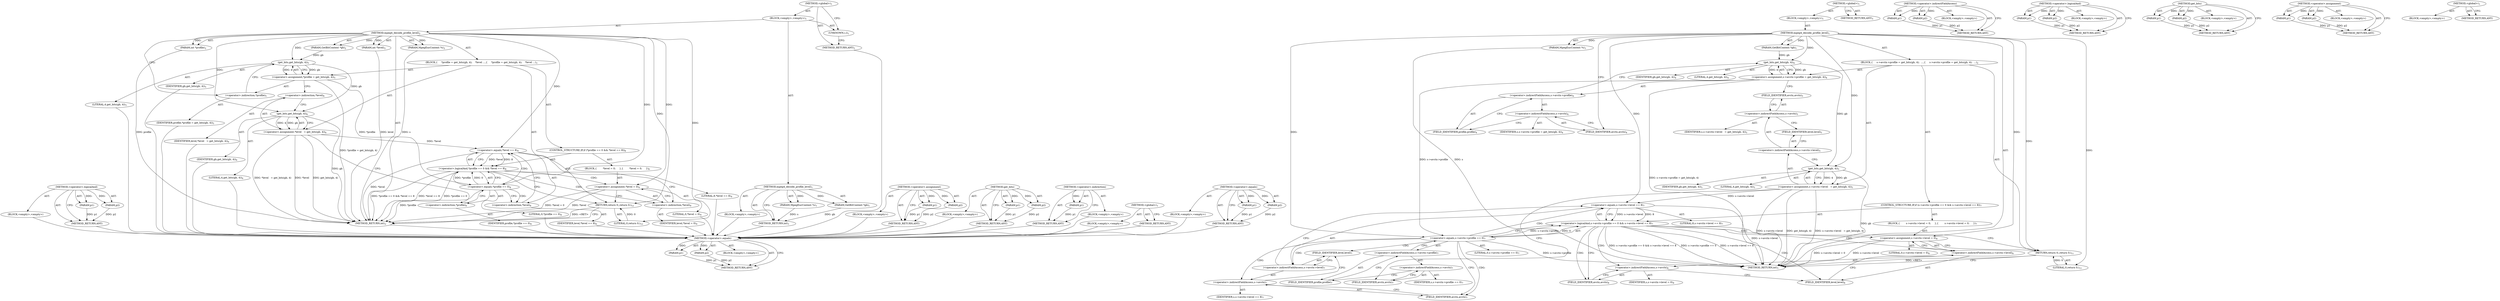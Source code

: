 digraph "&lt;operator&gt;.equals" {
vulnerable_97 [label=<(METHOD,&lt;operator&gt;.equals)>];
vulnerable_98 [label=<(PARAM,p1)>];
vulnerable_99 [label=<(PARAM,p2)>];
vulnerable_100 [label=<(BLOCK,&lt;empty&gt;,&lt;empty&gt;)>];
vulnerable_101 [label=<(METHOD_RETURN,ANY)>];
vulnerable_6 [label=<(METHOD,&lt;global&gt;)<SUB>1</SUB>>];
vulnerable_7 [label=<(BLOCK,&lt;empty&gt;,&lt;empty&gt;)<SUB>1</SUB>>];
vulnerable_8 [label=<(METHOD,mpeg4_decode_profile_level)<SUB>1</SUB>>];
vulnerable_9 [label=<(PARAM,MpegEncContext *s)<SUB>1</SUB>>];
vulnerable_10 [label=<(PARAM,GetBitContext *gb)<SUB>1</SUB>>];
vulnerable_11 [label=<(BLOCK,{
 
    s-&gt;avctx-&gt;profile = get_bits(gb, 4);
  ...,{
 
    s-&gt;avctx-&gt;profile = get_bits(gb, 4);
  ...)<SUB>2</SUB>>];
vulnerable_12 [label=<(&lt;operator&gt;.assignment,s-&gt;avctx-&gt;profile = get_bits(gb, 4))<SUB>4</SUB>>];
vulnerable_13 [label=<(&lt;operator&gt;.indirectFieldAccess,s-&gt;avctx-&gt;profile)<SUB>4</SUB>>];
vulnerable_14 [label=<(&lt;operator&gt;.indirectFieldAccess,s-&gt;avctx)<SUB>4</SUB>>];
vulnerable_15 [label=<(IDENTIFIER,s,s-&gt;avctx-&gt;profile = get_bits(gb, 4))<SUB>4</SUB>>];
vulnerable_16 [label=<(FIELD_IDENTIFIER,avctx,avctx)<SUB>4</SUB>>];
vulnerable_17 [label=<(FIELD_IDENTIFIER,profile,profile)<SUB>4</SUB>>];
vulnerable_18 [label=<(get_bits,get_bits(gb, 4))<SUB>4</SUB>>];
vulnerable_19 [label=<(IDENTIFIER,gb,get_bits(gb, 4))<SUB>4</SUB>>];
vulnerable_20 [label=<(LITERAL,4,get_bits(gb, 4))<SUB>4</SUB>>];
vulnerable_21 [label=<(&lt;operator&gt;.assignment,s-&gt;avctx-&gt;level   = get_bits(gb, 4))<SUB>5</SUB>>];
vulnerable_22 [label=<(&lt;operator&gt;.indirectFieldAccess,s-&gt;avctx-&gt;level)<SUB>5</SUB>>];
vulnerable_23 [label=<(&lt;operator&gt;.indirectFieldAccess,s-&gt;avctx)<SUB>5</SUB>>];
vulnerable_24 [label=<(IDENTIFIER,s,s-&gt;avctx-&gt;level   = get_bits(gb, 4))<SUB>5</SUB>>];
vulnerable_25 [label=<(FIELD_IDENTIFIER,avctx,avctx)<SUB>5</SUB>>];
vulnerable_26 [label=<(FIELD_IDENTIFIER,level,level)<SUB>5</SUB>>];
vulnerable_27 [label=<(get_bits,get_bits(gb, 4))<SUB>5</SUB>>];
vulnerable_28 [label=<(IDENTIFIER,gb,get_bits(gb, 4))<SUB>5</SUB>>];
vulnerable_29 [label=<(LITERAL,4,get_bits(gb, 4))<SUB>5</SUB>>];
vulnerable_30 [label=<(CONTROL_STRUCTURE,IF,if (s-&gt;avctx-&gt;profile == 0 &amp;&amp; s-&gt;avctx-&gt;level == 8))<SUB>7</SUB>>];
vulnerable_31 [label=<(&lt;operator&gt;.logicalAnd,s-&gt;avctx-&gt;profile == 0 &amp;&amp; s-&gt;avctx-&gt;level == 8)<SUB>7</SUB>>];
vulnerable_32 [label=<(&lt;operator&gt;.equals,s-&gt;avctx-&gt;profile == 0)<SUB>7</SUB>>];
vulnerable_33 [label=<(&lt;operator&gt;.indirectFieldAccess,s-&gt;avctx-&gt;profile)<SUB>7</SUB>>];
vulnerable_34 [label=<(&lt;operator&gt;.indirectFieldAccess,s-&gt;avctx)<SUB>7</SUB>>];
vulnerable_35 [label=<(IDENTIFIER,s,s-&gt;avctx-&gt;profile == 0)<SUB>7</SUB>>];
vulnerable_36 [label=<(FIELD_IDENTIFIER,avctx,avctx)<SUB>7</SUB>>];
vulnerable_37 [label=<(FIELD_IDENTIFIER,profile,profile)<SUB>7</SUB>>];
vulnerable_38 [label=<(LITERAL,0,s-&gt;avctx-&gt;profile == 0)<SUB>7</SUB>>];
vulnerable_39 [label=<(&lt;operator&gt;.equals,s-&gt;avctx-&gt;level == 8)<SUB>7</SUB>>];
vulnerable_40 [label=<(&lt;operator&gt;.indirectFieldAccess,s-&gt;avctx-&gt;level)<SUB>7</SUB>>];
vulnerable_41 [label=<(&lt;operator&gt;.indirectFieldAccess,s-&gt;avctx)<SUB>7</SUB>>];
vulnerable_42 [label=<(IDENTIFIER,s,s-&gt;avctx-&gt;level == 8)<SUB>7</SUB>>];
vulnerable_43 [label=<(FIELD_IDENTIFIER,avctx,avctx)<SUB>7</SUB>>];
vulnerable_44 [label=<(FIELD_IDENTIFIER,level,level)<SUB>7</SUB>>];
vulnerable_45 [label=<(LITERAL,8,s-&gt;avctx-&gt;level == 8)<SUB>7</SUB>>];
vulnerable_46 [label=<(BLOCK,{
        s-&gt;avctx-&gt;level = 0;
     },{
        s-&gt;avctx-&gt;level = 0;
     })<SUB>7</SUB>>];
vulnerable_47 [label=<(&lt;operator&gt;.assignment,s-&gt;avctx-&gt;level = 0)<SUB>8</SUB>>];
vulnerable_48 [label=<(&lt;operator&gt;.indirectFieldAccess,s-&gt;avctx-&gt;level)<SUB>8</SUB>>];
vulnerable_49 [label=<(&lt;operator&gt;.indirectFieldAccess,s-&gt;avctx)<SUB>8</SUB>>];
vulnerable_50 [label=<(IDENTIFIER,s,s-&gt;avctx-&gt;level = 0)<SUB>8</SUB>>];
vulnerable_51 [label=<(FIELD_IDENTIFIER,avctx,avctx)<SUB>8</SUB>>];
vulnerable_52 [label=<(FIELD_IDENTIFIER,level,level)<SUB>8</SUB>>];
vulnerable_53 [label=<(LITERAL,0,s-&gt;avctx-&gt;level = 0)<SUB>8</SUB>>];
vulnerable_54 [label=<(RETURN,return 0;,return 0;)<SUB>11</SUB>>];
vulnerable_55 [label=<(LITERAL,0,return 0;)<SUB>11</SUB>>];
vulnerable_56 [label=<(METHOD_RETURN,int)<SUB>1</SUB>>];
vulnerable_58 [label=<(METHOD_RETURN,ANY)<SUB>1</SUB>>];
vulnerable_82 [label=<(METHOD,&lt;operator&gt;.indirectFieldAccess)>];
vulnerable_83 [label=<(PARAM,p1)>];
vulnerable_84 [label=<(PARAM,p2)>];
vulnerable_85 [label=<(BLOCK,&lt;empty&gt;,&lt;empty&gt;)>];
vulnerable_86 [label=<(METHOD_RETURN,ANY)>];
vulnerable_92 [label=<(METHOD,&lt;operator&gt;.logicalAnd)>];
vulnerable_93 [label=<(PARAM,p1)>];
vulnerable_94 [label=<(PARAM,p2)>];
vulnerable_95 [label=<(BLOCK,&lt;empty&gt;,&lt;empty&gt;)>];
vulnerable_96 [label=<(METHOD_RETURN,ANY)>];
vulnerable_87 [label=<(METHOD,get_bits)>];
vulnerable_88 [label=<(PARAM,p1)>];
vulnerable_89 [label=<(PARAM,p2)>];
vulnerable_90 [label=<(BLOCK,&lt;empty&gt;,&lt;empty&gt;)>];
vulnerable_91 [label=<(METHOD_RETURN,ANY)>];
vulnerable_77 [label=<(METHOD,&lt;operator&gt;.assignment)>];
vulnerable_78 [label=<(PARAM,p1)>];
vulnerable_79 [label=<(PARAM,p2)>];
vulnerable_80 [label=<(BLOCK,&lt;empty&gt;,&lt;empty&gt;)>];
vulnerable_81 [label=<(METHOD_RETURN,ANY)>];
vulnerable_71 [label=<(METHOD,&lt;global&gt;)<SUB>1</SUB>>];
vulnerable_72 [label=<(BLOCK,&lt;empty&gt;,&lt;empty&gt;)>];
vulnerable_73 [label=<(METHOD_RETURN,ANY)>];
fixed_87 [label=<(METHOD,&lt;operator&gt;.logicalAnd)>];
fixed_88 [label=<(PARAM,p1)>];
fixed_89 [label=<(PARAM,p2)>];
fixed_90 [label=<(BLOCK,&lt;empty&gt;,&lt;empty&gt;)>];
fixed_91 [label=<(METHOD_RETURN,ANY)>];
fixed_6 [label=<(METHOD,&lt;global&gt;)<SUB>1</SUB>>];
fixed_7 [label=<(BLOCK,&lt;empty&gt;,&lt;empty&gt;)<SUB>1</SUB>>];
fixed_8 [label=<(METHOD,mpeg4_decode_profile_level)<SUB>1</SUB>>];
fixed_9 [label=<(PARAM,MpegEncContext *s)<SUB>1</SUB>>];
fixed_10 [label=<(PARAM,GetBitContext *gb)<SUB>1</SUB>>];
fixed_11 [label=<(BLOCK,&lt;empty&gt;,&lt;empty&gt;)>];
fixed_12 [label=<(METHOD_RETURN,int)<SUB>1</SUB>>];
fixed_14 [label=<(UNKNOWN,),))<SUB>1</SUB>>];
fixed_15 [label=<(METHOD,mpeg4_decode_profile_level)<SUB>2</SUB>>];
fixed_16 [label=<(PARAM,MpegEncContext *s)<SUB>2</SUB>>];
fixed_17 [label=<(PARAM,GetBitContext *gb)<SUB>2</SUB>>];
fixed_18 [label=<(PARAM,int *profile)<SUB>2</SUB>>];
fixed_19 [label=<(PARAM,int *level)<SUB>2</SUB>>];
fixed_20 [label=<(BLOCK,{
 
    *profile = get_bits(gb, 4);
    *level ...,{
 
    *profile = get_bits(gb, 4);
    *level ...)<SUB>3</SUB>>];
fixed_21 [label=<(&lt;operator&gt;.assignment,*profile = get_bits(gb, 4))<SUB>5</SUB>>];
fixed_22 [label=<(&lt;operator&gt;.indirection,*profile)<SUB>5</SUB>>];
fixed_23 [label=<(IDENTIFIER,profile,*profile = get_bits(gb, 4))<SUB>5</SUB>>];
fixed_24 [label=<(get_bits,get_bits(gb, 4))<SUB>5</SUB>>];
fixed_25 [label=<(IDENTIFIER,gb,get_bits(gb, 4))<SUB>5</SUB>>];
fixed_26 [label=<(LITERAL,4,get_bits(gb, 4))<SUB>5</SUB>>];
fixed_27 [label=<(&lt;operator&gt;.assignment,*level   = get_bits(gb, 4))<SUB>6</SUB>>];
fixed_28 [label=<(&lt;operator&gt;.indirection,*level)<SUB>6</SUB>>];
fixed_29 [label=<(IDENTIFIER,level,*level   = get_bits(gb, 4))<SUB>6</SUB>>];
fixed_30 [label=<(get_bits,get_bits(gb, 4))<SUB>6</SUB>>];
fixed_31 [label=<(IDENTIFIER,gb,get_bits(gb, 4))<SUB>6</SUB>>];
fixed_32 [label=<(LITERAL,4,get_bits(gb, 4))<SUB>6</SUB>>];
fixed_33 [label=<(CONTROL_STRUCTURE,IF,if (*profile == 0 &amp;&amp; *level == 8))<SUB>8</SUB>>];
fixed_34 [label=<(&lt;operator&gt;.logicalAnd,*profile == 0 &amp;&amp; *level == 8)<SUB>8</SUB>>];
fixed_35 [label=<(&lt;operator&gt;.equals,*profile == 0)<SUB>8</SUB>>];
fixed_36 [label=<(&lt;operator&gt;.indirection,*profile)<SUB>8</SUB>>];
fixed_37 [label=<(IDENTIFIER,profile,*profile == 0)<SUB>8</SUB>>];
fixed_38 [label=<(LITERAL,0,*profile == 0)<SUB>8</SUB>>];
fixed_39 [label=<(&lt;operator&gt;.equals,*level == 8)<SUB>8</SUB>>];
fixed_40 [label=<(&lt;operator&gt;.indirection,*level)<SUB>8</SUB>>];
fixed_41 [label=<(IDENTIFIER,level,*level == 8)<SUB>8</SUB>>];
fixed_42 [label=<(LITERAL,8,*level == 8)<SUB>8</SUB>>];
fixed_43 [label=<(BLOCK,{
        *level = 0;
     },{
        *level = 0;
     })<SUB>8</SUB>>];
fixed_44 [label=<(&lt;operator&gt;.assignment,*level = 0)<SUB>9</SUB>>];
fixed_45 [label=<(&lt;operator&gt;.indirection,*level)<SUB>9</SUB>>];
fixed_46 [label=<(IDENTIFIER,level,*level = 0)<SUB>9</SUB>>];
fixed_47 [label=<(LITERAL,0,*level = 0)<SUB>9</SUB>>];
fixed_48 [label=<(RETURN,return 0;,return 0;)<SUB>12</SUB>>];
fixed_49 [label=<(LITERAL,0,return 0;)<SUB>12</SUB>>];
fixed_50 [label=<(METHOD_RETURN,int)<SUB>2</SUB>>];
fixed_52 [label=<(METHOD_RETURN,ANY)<SUB>1</SUB>>];
fixed_73 [label=<(METHOD,&lt;operator&gt;.assignment)>];
fixed_74 [label=<(PARAM,p1)>];
fixed_75 [label=<(PARAM,p2)>];
fixed_76 [label=<(BLOCK,&lt;empty&gt;,&lt;empty&gt;)>];
fixed_77 [label=<(METHOD_RETURN,ANY)>];
fixed_82 [label=<(METHOD,get_bits)>];
fixed_83 [label=<(PARAM,p1)>];
fixed_84 [label=<(PARAM,p2)>];
fixed_85 [label=<(BLOCK,&lt;empty&gt;,&lt;empty&gt;)>];
fixed_86 [label=<(METHOD_RETURN,ANY)>];
fixed_78 [label=<(METHOD,&lt;operator&gt;.indirection)>];
fixed_79 [label=<(PARAM,p1)>];
fixed_80 [label=<(BLOCK,&lt;empty&gt;,&lt;empty&gt;)>];
fixed_81 [label=<(METHOD_RETURN,ANY)>];
fixed_67 [label=<(METHOD,&lt;global&gt;)<SUB>1</SUB>>];
fixed_68 [label=<(BLOCK,&lt;empty&gt;,&lt;empty&gt;)>];
fixed_69 [label=<(METHOD_RETURN,ANY)>];
fixed_92 [label=<(METHOD,&lt;operator&gt;.equals)>];
fixed_93 [label=<(PARAM,p1)>];
fixed_94 [label=<(PARAM,p2)>];
fixed_95 [label=<(BLOCK,&lt;empty&gt;,&lt;empty&gt;)>];
fixed_96 [label=<(METHOD_RETURN,ANY)>];
vulnerable_97 -> vulnerable_98  [key=0, label="AST: "];
vulnerable_97 -> vulnerable_98  [key=1, label="DDG: "];
vulnerable_97 -> vulnerable_100  [key=0, label="AST: "];
vulnerable_97 -> vulnerable_99  [key=0, label="AST: "];
vulnerable_97 -> vulnerable_99  [key=1, label="DDG: "];
vulnerable_97 -> vulnerable_101  [key=0, label="AST: "];
vulnerable_97 -> vulnerable_101  [key=1, label="CFG: "];
vulnerable_98 -> vulnerable_101  [key=0, label="DDG: p1"];
vulnerable_99 -> vulnerable_101  [key=0, label="DDG: p2"];
vulnerable_6 -> vulnerable_7  [key=0, label="AST: "];
vulnerable_6 -> vulnerable_58  [key=0, label="AST: "];
vulnerable_6 -> vulnerable_58  [key=1, label="CFG: "];
vulnerable_7 -> vulnerable_8  [key=0, label="AST: "];
vulnerable_8 -> vulnerable_9  [key=0, label="AST: "];
vulnerable_8 -> vulnerable_9  [key=1, label="DDG: "];
vulnerable_8 -> vulnerable_10  [key=0, label="AST: "];
vulnerable_8 -> vulnerable_10  [key=1, label="DDG: "];
vulnerable_8 -> vulnerable_11  [key=0, label="AST: "];
vulnerable_8 -> vulnerable_56  [key=0, label="AST: "];
vulnerable_8 -> vulnerable_16  [key=0, label="CFG: "];
vulnerable_8 -> vulnerable_54  [key=0, label="DDG: "];
vulnerable_8 -> vulnerable_55  [key=0, label="DDG: "];
vulnerable_8 -> vulnerable_18  [key=0, label="DDG: "];
vulnerable_8 -> vulnerable_27  [key=0, label="DDG: "];
vulnerable_8 -> vulnerable_47  [key=0, label="DDG: "];
vulnerable_8 -> vulnerable_32  [key=0, label="DDG: "];
vulnerable_8 -> vulnerable_39  [key=0, label="DDG: "];
vulnerable_9 -> vulnerable_56  [key=0, label="DDG: s"];
vulnerable_10 -> vulnerable_18  [key=0, label="DDG: gb"];
vulnerable_11 -> vulnerable_12  [key=0, label="AST: "];
vulnerable_11 -> vulnerable_21  [key=0, label="AST: "];
vulnerable_11 -> vulnerable_30  [key=0, label="AST: "];
vulnerable_11 -> vulnerable_54  [key=0, label="AST: "];
vulnerable_12 -> vulnerable_13  [key=0, label="AST: "];
vulnerable_12 -> vulnerable_18  [key=0, label="AST: "];
vulnerable_12 -> vulnerable_25  [key=0, label="CFG: "];
vulnerable_12 -> vulnerable_56  [key=0, label="DDG: s-&gt;avctx-&gt;profile = get_bits(gb, 4)"];
vulnerable_12 -> vulnerable_32  [key=0, label="DDG: s-&gt;avctx-&gt;profile"];
vulnerable_13 -> vulnerable_14  [key=0, label="AST: "];
vulnerable_13 -> vulnerable_17  [key=0, label="AST: "];
vulnerable_13 -> vulnerable_18  [key=0, label="CFG: "];
vulnerable_14 -> vulnerable_15  [key=0, label="AST: "];
vulnerable_14 -> vulnerable_16  [key=0, label="AST: "];
vulnerable_14 -> vulnerable_17  [key=0, label="CFG: "];
vulnerable_16 -> vulnerable_14  [key=0, label="CFG: "];
vulnerable_17 -> vulnerable_13  [key=0, label="CFG: "];
vulnerable_18 -> vulnerable_19  [key=0, label="AST: "];
vulnerable_18 -> vulnerable_20  [key=0, label="AST: "];
vulnerable_18 -> vulnerable_12  [key=0, label="CFG: "];
vulnerable_18 -> vulnerable_12  [key=1, label="DDG: gb"];
vulnerable_18 -> vulnerable_12  [key=2, label="DDG: 4"];
vulnerable_18 -> vulnerable_27  [key=0, label="DDG: gb"];
vulnerable_21 -> vulnerable_22  [key=0, label="AST: "];
vulnerable_21 -> vulnerable_27  [key=0, label="AST: "];
vulnerable_21 -> vulnerable_36  [key=0, label="CFG: "];
vulnerable_21 -> vulnerable_56  [key=0, label="DDG: s-&gt;avctx-&gt;level"];
vulnerable_21 -> vulnerable_56  [key=1, label="DDG: get_bits(gb, 4)"];
vulnerable_21 -> vulnerable_56  [key=2, label="DDG: s-&gt;avctx-&gt;level   = get_bits(gb, 4)"];
vulnerable_21 -> vulnerable_39  [key=0, label="DDG: s-&gt;avctx-&gt;level"];
vulnerable_22 -> vulnerable_23  [key=0, label="AST: "];
vulnerable_22 -> vulnerable_26  [key=0, label="AST: "];
vulnerable_22 -> vulnerable_27  [key=0, label="CFG: "];
vulnerable_23 -> vulnerable_24  [key=0, label="AST: "];
vulnerable_23 -> vulnerable_25  [key=0, label="AST: "];
vulnerable_23 -> vulnerable_26  [key=0, label="CFG: "];
vulnerable_25 -> vulnerable_23  [key=0, label="CFG: "];
vulnerable_26 -> vulnerable_22  [key=0, label="CFG: "];
vulnerable_27 -> vulnerable_28  [key=0, label="AST: "];
vulnerable_27 -> vulnerable_29  [key=0, label="AST: "];
vulnerable_27 -> vulnerable_21  [key=0, label="CFG: "];
vulnerable_27 -> vulnerable_21  [key=1, label="DDG: gb"];
vulnerable_27 -> vulnerable_21  [key=2, label="DDG: 4"];
vulnerable_27 -> vulnerable_56  [key=0, label="DDG: gb"];
vulnerable_30 -> vulnerable_31  [key=0, label="AST: "];
vulnerable_30 -> vulnerable_46  [key=0, label="AST: "];
vulnerable_31 -> vulnerable_32  [key=0, label="AST: "];
vulnerable_31 -> vulnerable_39  [key=0, label="AST: "];
vulnerable_31 -> vulnerable_51  [key=0, label="CFG: "];
vulnerable_31 -> vulnerable_51  [key=1, label="CDG: "];
vulnerable_31 -> vulnerable_54  [key=0, label="CFG: "];
vulnerable_31 -> vulnerable_56  [key=0, label="DDG: s-&gt;avctx-&gt;profile == 0"];
vulnerable_31 -> vulnerable_56  [key=1, label="DDG: s-&gt;avctx-&gt;level == 8"];
vulnerable_31 -> vulnerable_56  [key=2, label="DDG: s-&gt;avctx-&gt;profile == 0 &amp;&amp; s-&gt;avctx-&gt;level == 8"];
vulnerable_31 -> vulnerable_47  [key=0, label="CDG: "];
vulnerable_31 -> vulnerable_48  [key=0, label="CDG: "];
vulnerable_31 -> vulnerable_49  [key=0, label="CDG: "];
vulnerable_31 -> vulnerable_52  [key=0, label="CDG: "];
vulnerable_32 -> vulnerable_33  [key=0, label="AST: "];
vulnerable_32 -> vulnerable_38  [key=0, label="AST: "];
vulnerable_32 -> vulnerable_31  [key=0, label="CFG: "];
vulnerable_32 -> vulnerable_31  [key=1, label="DDG: s-&gt;avctx-&gt;profile"];
vulnerable_32 -> vulnerable_31  [key=2, label="DDG: 0"];
vulnerable_32 -> vulnerable_43  [key=0, label="CFG: "];
vulnerable_32 -> vulnerable_43  [key=1, label="CDG: "];
vulnerable_32 -> vulnerable_56  [key=0, label="DDG: s-&gt;avctx-&gt;profile"];
vulnerable_32 -> vulnerable_40  [key=0, label="CDG: "];
vulnerable_32 -> vulnerable_44  [key=0, label="CDG: "];
vulnerable_32 -> vulnerable_41  [key=0, label="CDG: "];
vulnerable_32 -> vulnerable_39  [key=0, label="CDG: "];
vulnerable_33 -> vulnerable_34  [key=0, label="AST: "];
vulnerable_33 -> vulnerable_37  [key=0, label="AST: "];
vulnerable_33 -> vulnerable_32  [key=0, label="CFG: "];
vulnerable_34 -> vulnerable_35  [key=0, label="AST: "];
vulnerable_34 -> vulnerable_36  [key=0, label="AST: "];
vulnerable_34 -> vulnerable_37  [key=0, label="CFG: "];
vulnerable_36 -> vulnerable_34  [key=0, label="CFG: "];
vulnerable_37 -> vulnerable_33  [key=0, label="CFG: "];
vulnerable_39 -> vulnerable_40  [key=0, label="AST: "];
vulnerable_39 -> vulnerable_45  [key=0, label="AST: "];
vulnerable_39 -> vulnerable_31  [key=0, label="CFG: "];
vulnerable_39 -> vulnerable_31  [key=1, label="DDG: s-&gt;avctx-&gt;level"];
vulnerable_39 -> vulnerable_31  [key=2, label="DDG: 8"];
vulnerable_39 -> vulnerable_56  [key=0, label="DDG: s-&gt;avctx-&gt;level"];
vulnerable_40 -> vulnerable_41  [key=0, label="AST: "];
vulnerable_40 -> vulnerable_44  [key=0, label="AST: "];
vulnerable_40 -> vulnerable_39  [key=0, label="CFG: "];
vulnerable_41 -> vulnerable_42  [key=0, label="AST: "];
vulnerable_41 -> vulnerable_43  [key=0, label="AST: "];
vulnerable_41 -> vulnerable_44  [key=0, label="CFG: "];
vulnerable_43 -> vulnerable_41  [key=0, label="CFG: "];
vulnerable_44 -> vulnerable_40  [key=0, label="CFG: "];
vulnerable_46 -> vulnerable_47  [key=0, label="AST: "];
vulnerable_47 -> vulnerable_48  [key=0, label="AST: "];
vulnerable_47 -> vulnerable_53  [key=0, label="AST: "];
vulnerable_47 -> vulnerable_54  [key=0, label="CFG: "];
vulnerable_47 -> vulnerable_56  [key=0, label="DDG: s-&gt;avctx-&gt;level"];
vulnerable_47 -> vulnerable_56  [key=1, label="DDG: s-&gt;avctx-&gt;level = 0"];
vulnerable_48 -> vulnerable_49  [key=0, label="AST: "];
vulnerable_48 -> vulnerable_52  [key=0, label="AST: "];
vulnerable_48 -> vulnerable_47  [key=0, label="CFG: "];
vulnerable_49 -> vulnerable_50  [key=0, label="AST: "];
vulnerable_49 -> vulnerable_51  [key=0, label="AST: "];
vulnerable_49 -> vulnerable_52  [key=0, label="CFG: "];
vulnerable_51 -> vulnerable_49  [key=0, label="CFG: "];
vulnerable_52 -> vulnerable_48  [key=0, label="CFG: "];
vulnerable_54 -> vulnerable_55  [key=0, label="AST: "];
vulnerable_54 -> vulnerable_56  [key=0, label="CFG: "];
vulnerable_54 -> vulnerable_56  [key=1, label="DDG: &lt;RET&gt;"];
vulnerable_55 -> vulnerable_54  [key=0, label="DDG: 0"];
vulnerable_82 -> vulnerable_83  [key=0, label="AST: "];
vulnerable_82 -> vulnerable_83  [key=1, label="DDG: "];
vulnerable_82 -> vulnerable_85  [key=0, label="AST: "];
vulnerable_82 -> vulnerable_84  [key=0, label="AST: "];
vulnerable_82 -> vulnerable_84  [key=1, label="DDG: "];
vulnerable_82 -> vulnerable_86  [key=0, label="AST: "];
vulnerable_82 -> vulnerable_86  [key=1, label="CFG: "];
vulnerable_83 -> vulnerable_86  [key=0, label="DDG: p1"];
vulnerable_84 -> vulnerable_86  [key=0, label="DDG: p2"];
vulnerable_92 -> vulnerable_93  [key=0, label="AST: "];
vulnerable_92 -> vulnerable_93  [key=1, label="DDG: "];
vulnerable_92 -> vulnerable_95  [key=0, label="AST: "];
vulnerable_92 -> vulnerable_94  [key=0, label="AST: "];
vulnerable_92 -> vulnerable_94  [key=1, label="DDG: "];
vulnerable_92 -> vulnerable_96  [key=0, label="AST: "];
vulnerable_92 -> vulnerable_96  [key=1, label="CFG: "];
vulnerable_93 -> vulnerable_96  [key=0, label="DDG: p1"];
vulnerable_94 -> vulnerable_96  [key=0, label="DDG: p2"];
vulnerable_87 -> vulnerable_88  [key=0, label="AST: "];
vulnerable_87 -> vulnerable_88  [key=1, label="DDG: "];
vulnerable_87 -> vulnerable_90  [key=0, label="AST: "];
vulnerable_87 -> vulnerable_89  [key=0, label="AST: "];
vulnerable_87 -> vulnerable_89  [key=1, label="DDG: "];
vulnerable_87 -> vulnerable_91  [key=0, label="AST: "];
vulnerable_87 -> vulnerable_91  [key=1, label="CFG: "];
vulnerable_88 -> vulnerable_91  [key=0, label="DDG: p1"];
vulnerable_89 -> vulnerable_91  [key=0, label="DDG: p2"];
vulnerable_77 -> vulnerable_78  [key=0, label="AST: "];
vulnerable_77 -> vulnerable_78  [key=1, label="DDG: "];
vulnerable_77 -> vulnerable_80  [key=0, label="AST: "];
vulnerable_77 -> vulnerable_79  [key=0, label="AST: "];
vulnerable_77 -> vulnerable_79  [key=1, label="DDG: "];
vulnerable_77 -> vulnerable_81  [key=0, label="AST: "];
vulnerable_77 -> vulnerable_81  [key=1, label="CFG: "];
vulnerable_78 -> vulnerable_81  [key=0, label="DDG: p1"];
vulnerable_79 -> vulnerable_81  [key=0, label="DDG: p2"];
vulnerable_71 -> vulnerable_72  [key=0, label="AST: "];
vulnerable_71 -> vulnerable_73  [key=0, label="AST: "];
vulnerable_71 -> vulnerable_73  [key=1, label="CFG: "];
fixed_87 -> fixed_88  [key=0, label="AST: "];
fixed_87 -> fixed_88  [key=1, label="DDG: "];
fixed_87 -> fixed_90  [key=0, label="AST: "];
fixed_87 -> fixed_89  [key=0, label="AST: "];
fixed_87 -> fixed_89  [key=1, label="DDG: "];
fixed_87 -> fixed_91  [key=0, label="AST: "];
fixed_87 -> fixed_91  [key=1, label="CFG: "];
fixed_88 -> fixed_91  [key=0, label="DDG: p1"];
fixed_89 -> fixed_91  [key=0, label="DDG: p2"];
fixed_90 -> vulnerable_97  [key=0];
fixed_91 -> vulnerable_97  [key=0];
fixed_6 -> fixed_7  [key=0, label="AST: "];
fixed_6 -> fixed_52  [key=0, label="AST: "];
fixed_6 -> fixed_14  [key=0, label="CFG: "];
fixed_7 -> fixed_8  [key=0, label="AST: "];
fixed_7 -> fixed_14  [key=0, label="AST: "];
fixed_7 -> fixed_15  [key=0, label="AST: "];
fixed_8 -> fixed_9  [key=0, label="AST: "];
fixed_8 -> fixed_9  [key=1, label="DDG: "];
fixed_8 -> fixed_10  [key=0, label="AST: "];
fixed_8 -> fixed_10  [key=1, label="DDG: "];
fixed_8 -> fixed_11  [key=0, label="AST: "];
fixed_8 -> fixed_12  [key=0, label="AST: "];
fixed_8 -> fixed_12  [key=1, label="CFG: "];
fixed_9 -> fixed_12  [key=0, label="DDG: s"];
fixed_10 -> fixed_12  [key=0, label="DDG: gb"];
fixed_11 -> vulnerable_97  [key=0];
fixed_12 -> vulnerable_97  [key=0];
fixed_14 -> fixed_52  [key=0, label="CFG: "];
fixed_15 -> fixed_16  [key=0, label="AST: "];
fixed_15 -> fixed_16  [key=1, label="DDG: "];
fixed_15 -> fixed_17  [key=0, label="AST: "];
fixed_15 -> fixed_17  [key=1, label="DDG: "];
fixed_15 -> fixed_18  [key=0, label="AST: "];
fixed_15 -> fixed_18  [key=1, label="DDG: "];
fixed_15 -> fixed_19  [key=0, label="AST: "];
fixed_15 -> fixed_19  [key=1, label="DDG: "];
fixed_15 -> fixed_20  [key=0, label="AST: "];
fixed_15 -> fixed_50  [key=0, label="AST: "];
fixed_15 -> fixed_22  [key=0, label="CFG: "];
fixed_15 -> fixed_48  [key=0, label="DDG: "];
fixed_15 -> fixed_49  [key=0, label="DDG: "];
fixed_15 -> fixed_24  [key=0, label="DDG: "];
fixed_15 -> fixed_30  [key=0, label="DDG: "];
fixed_15 -> fixed_44  [key=0, label="DDG: "];
fixed_15 -> fixed_35  [key=0, label="DDG: "];
fixed_15 -> fixed_39  [key=0, label="DDG: "];
fixed_16 -> fixed_50  [key=0, label="DDG: s"];
fixed_17 -> fixed_24  [key=0, label="DDG: gb"];
fixed_18 -> fixed_50  [key=0, label="DDG: profile"];
fixed_19 -> fixed_50  [key=0, label="DDG: level"];
fixed_20 -> fixed_21  [key=0, label="AST: "];
fixed_20 -> fixed_27  [key=0, label="AST: "];
fixed_20 -> fixed_33  [key=0, label="AST: "];
fixed_20 -> fixed_48  [key=0, label="AST: "];
fixed_21 -> fixed_22  [key=0, label="AST: "];
fixed_21 -> fixed_24  [key=0, label="AST: "];
fixed_21 -> fixed_28  [key=0, label="CFG: "];
fixed_21 -> fixed_50  [key=0, label="DDG: *profile = get_bits(gb, 4)"];
fixed_21 -> fixed_35  [key=0, label="DDG: *profile"];
fixed_22 -> fixed_23  [key=0, label="AST: "];
fixed_22 -> fixed_24  [key=0, label="CFG: "];
fixed_23 -> vulnerable_97  [key=0];
fixed_24 -> fixed_25  [key=0, label="AST: "];
fixed_24 -> fixed_26  [key=0, label="AST: "];
fixed_24 -> fixed_21  [key=0, label="CFG: "];
fixed_24 -> fixed_21  [key=1, label="DDG: gb"];
fixed_24 -> fixed_21  [key=2, label="DDG: 4"];
fixed_24 -> fixed_30  [key=0, label="DDG: gb"];
fixed_25 -> vulnerable_97  [key=0];
fixed_26 -> vulnerable_97  [key=0];
fixed_27 -> fixed_28  [key=0, label="AST: "];
fixed_27 -> fixed_30  [key=0, label="AST: "];
fixed_27 -> fixed_36  [key=0, label="CFG: "];
fixed_27 -> fixed_50  [key=0, label="DDG: *level"];
fixed_27 -> fixed_50  [key=1, label="DDG: get_bits(gb, 4)"];
fixed_27 -> fixed_50  [key=2, label="DDG: *level   = get_bits(gb, 4)"];
fixed_27 -> fixed_39  [key=0, label="DDG: *level"];
fixed_28 -> fixed_29  [key=0, label="AST: "];
fixed_28 -> fixed_30  [key=0, label="CFG: "];
fixed_29 -> vulnerable_97  [key=0];
fixed_30 -> fixed_31  [key=0, label="AST: "];
fixed_30 -> fixed_32  [key=0, label="AST: "];
fixed_30 -> fixed_27  [key=0, label="CFG: "];
fixed_30 -> fixed_27  [key=1, label="DDG: gb"];
fixed_30 -> fixed_27  [key=2, label="DDG: 4"];
fixed_30 -> fixed_50  [key=0, label="DDG: gb"];
fixed_31 -> vulnerable_97  [key=0];
fixed_32 -> vulnerable_97  [key=0];
fixed_33 -> fixed_34  [key=0, label="AST: "];
fixed_33 -> fixed_43  [key=0, label="AST: "];
fixed_34 -> fixed_35  [key=0, label="AST: "];
fixed_34 -> fixed_39  [key=0, label="AST: "];
fixed_34 -> fixed_45  [key=0, label="CFG: "];
fixed_34 -> fixed_45  [key=1, label="CDG: "];
fixed_34 -> fixed_48  [key=0, label="CFG: "];
fixed_34 -> fixed_50  [key=0, label="DDG: *profile == 0"];
fixed_34 -> fixed_50  [key=1, label="DDG: *level == 8"];
fixed_34 -> fixed_50  [key=2, label="DDG: *profile == 0 &amp;&amp; *level == 8"];
fixed_34 -> fixed_44  [key=0, label="CDG: "];
fixed_35 -> fixed_36  [key=0, label="AST: "];
fixed_35 -> fixed_38  [key=0, label="AST: "];
fixed_35 -> fixed_34  [key=0, label="CFG: "];
fixed_35 -> fixed_34  [key=1, label="DDG: *profile"];
fixed_35 -> fixed_34  [key=2, label="DDG: 0"];
fixed_35 -> fixed_40  [key=0, label="CFG: "];
fixed_35 -> fixed_40  [key=1, label="CDG: "];
fixed_35 -> fixed_50  [key=0, label="DDG: *profile"];
fixed_35 -> fixed_39  [key=0, label="CDG: "];
fixed_36 -> fixed_37  [key=0, label="AST: "];
fixed_36 -> fixed_35  [key=0, label="CFG: "];
fixed_37 -> vulnerable_97  [key=0];
fixed_38 -> vulnerable_97  [key=0];
fixed_39 -> fixed_40  [key=0, label="AST: "];
fixed_39 -> fixed_42  [key=0, label="AST: "];
fixed_39 -> fixed_34  [key=0, label="CFG: "];
fixed_39 -> fixed_34  [key=1, label="DDG: *level"];
fixed_39 -> fixed_34  [key=2, label="DDG: 8"];
fixed_39 -> fixed_50  [key=0, label="DDG: *level"];
fixed_40 -> fixed_41  [key=0, label="AST: "];
fixed_40 -> fixed_39  [key=0, label="CFG: "];
fixed_41 -> vulnerable_97  [key=0];
fixed_42 -> vulnerable_97  [key=0];
fixed_43 -> fixed_44  [key=0, label="AST: "];
fixed_44 -> fixed_45  [key=0, label="AST: "];
fixed_44 -> fixed_47  [key=0, label="AST: "];
fixed_44 -> fixed_48  [key=0, label="CFG: "];
fixed_44 -> fixed_50  [key=0, label="DDG: *level"];
fixed_44 -> fixed_50  [key=1, label="DDG: *level = 0"];
fixed_45 -> fixed_46  [key=0, label="AST: "];
fixed_45 -> fixed_44  [key=0, label="CFG: "];
fixed_46 -> vulnerable_97  [key=0];
fixed_47 -> vulnerable_97  [key=0];
fixed_48 -> fixed_49  [key=0, label="AST: "];
fixed_48 -> fixed_50  [key=0, label="CFG: "];
fixed_48 -> fixed_50  [key=1, label="DDG: &lt;RET&gt;"];
fixed_49 -> fixed_48  [key=0, label="DDG: 0"];
fixed_50 -> vulnerable_97  [key=0];
fixed_52 -> vulnerable_97  [key=0];
fixed_73 -> fixed_74  [key=0, label="AST: "];
fixed_73 -> fixed_74  [key=1, label="DDG: "];
fixed_73 -> fixed_76  [key=0, label="AST: "];
fixed_73 -> fixed_75  [key=0, label="AST: "];
fixed_73 -> fixed_75  [key=1, label="DDG: "];
fixed_73 -> fixed_77  [key=0, label="AST: "];
fixed_73 -> fixed_77  [key=1, label="CFG: "];
fixed_74 -> fixed_77  [key=0, label="DDG: p1"];
fixed_75 -> fixed_77  [key=0, label="DDG: p2"];
fixed_76 -> vulnerable_97  [key=0];
fixed_77 -> vulnerable_97  [key=0];
fixed_82 -> fixed_83  [key=0, label="AST: "];
fixed_82 -> fixed_83  [key=1, label="DDG: "];
fixed_82 -> fixed_85  [key=0, label="AST: "];
fixed_82 -> fixed_84  [key=0, label="AST: "];
fixed_82 -> fixed_84  [key=1, label="DDG: "];
fixed_82 -> fixed_86  [key=0, label="AST: "];
fixed_82 -> fixed_86  [key=1, label="CFG: "];
fixed_83 -> fixed_86  [key=0, label="DDG: p1"];
fixed_84 -> fixed_86  [key=0, label="DDG: p2"];
fixed_85 -> vulnerable_97  [key=0];
fixed_86 -> vulnerable_97  [key=0];
fixed_78 -> fixed_79  [key=0, label="AST: "];
fixed_78 -> fixed_79  [key=1, label="DDG: "];
fixed_78 -> fixed_80  [key=0, label="AST: "];
fixed_78 -> fixed_81  [key=0, label="AST: "];
fixed_78 -> fixed_81  [key=1, label="CFG: "];
fixed_79 -> fixed_81  [key=0, label="DDG: p1"];
fixed_80 -> vulnerable_97  [key=0];
fixed_81 -> vulnerable_97  [key=0];
fixed_67 -> fixed_68  [key=0, label="AST: "];
fixed_67 -> fixed_69  [key=0, label="AST: "];
fixed_67 -> fixed_69  [key=1, label="CFG: "];
fixed_68 -> vulnerable_97  [key=0];
fixed_69 -> vulnerable_97  [key=0];
fixed_92 -> fixed_93  [key=0, label="AST: "];
fixed_92 -> fixed_93  [key=1, label="DDG: "];
fixed_92 -> fixed_95  [key=0, label="AST: "];
fixed_92 -> fixed_94  [key=0, label="AST: "];
fixed_92 -> fixed_94  [key=1, label="DDG: "];
fixed_92 -> fixed_96  [key=0, label="AST: "];
fixed_92 -> fixed_96  [key=1, label="CFG: "];
fixed_93 -> fixed_96  [key=0, label="DDG: p1"];
fixed_94 -> fixed_96  [key=0, label="DDG: p2"];
fixed_95 -> vulnerable_97  [key=0];
fixed_96 -> vulnerable_97  [key=0];
}
